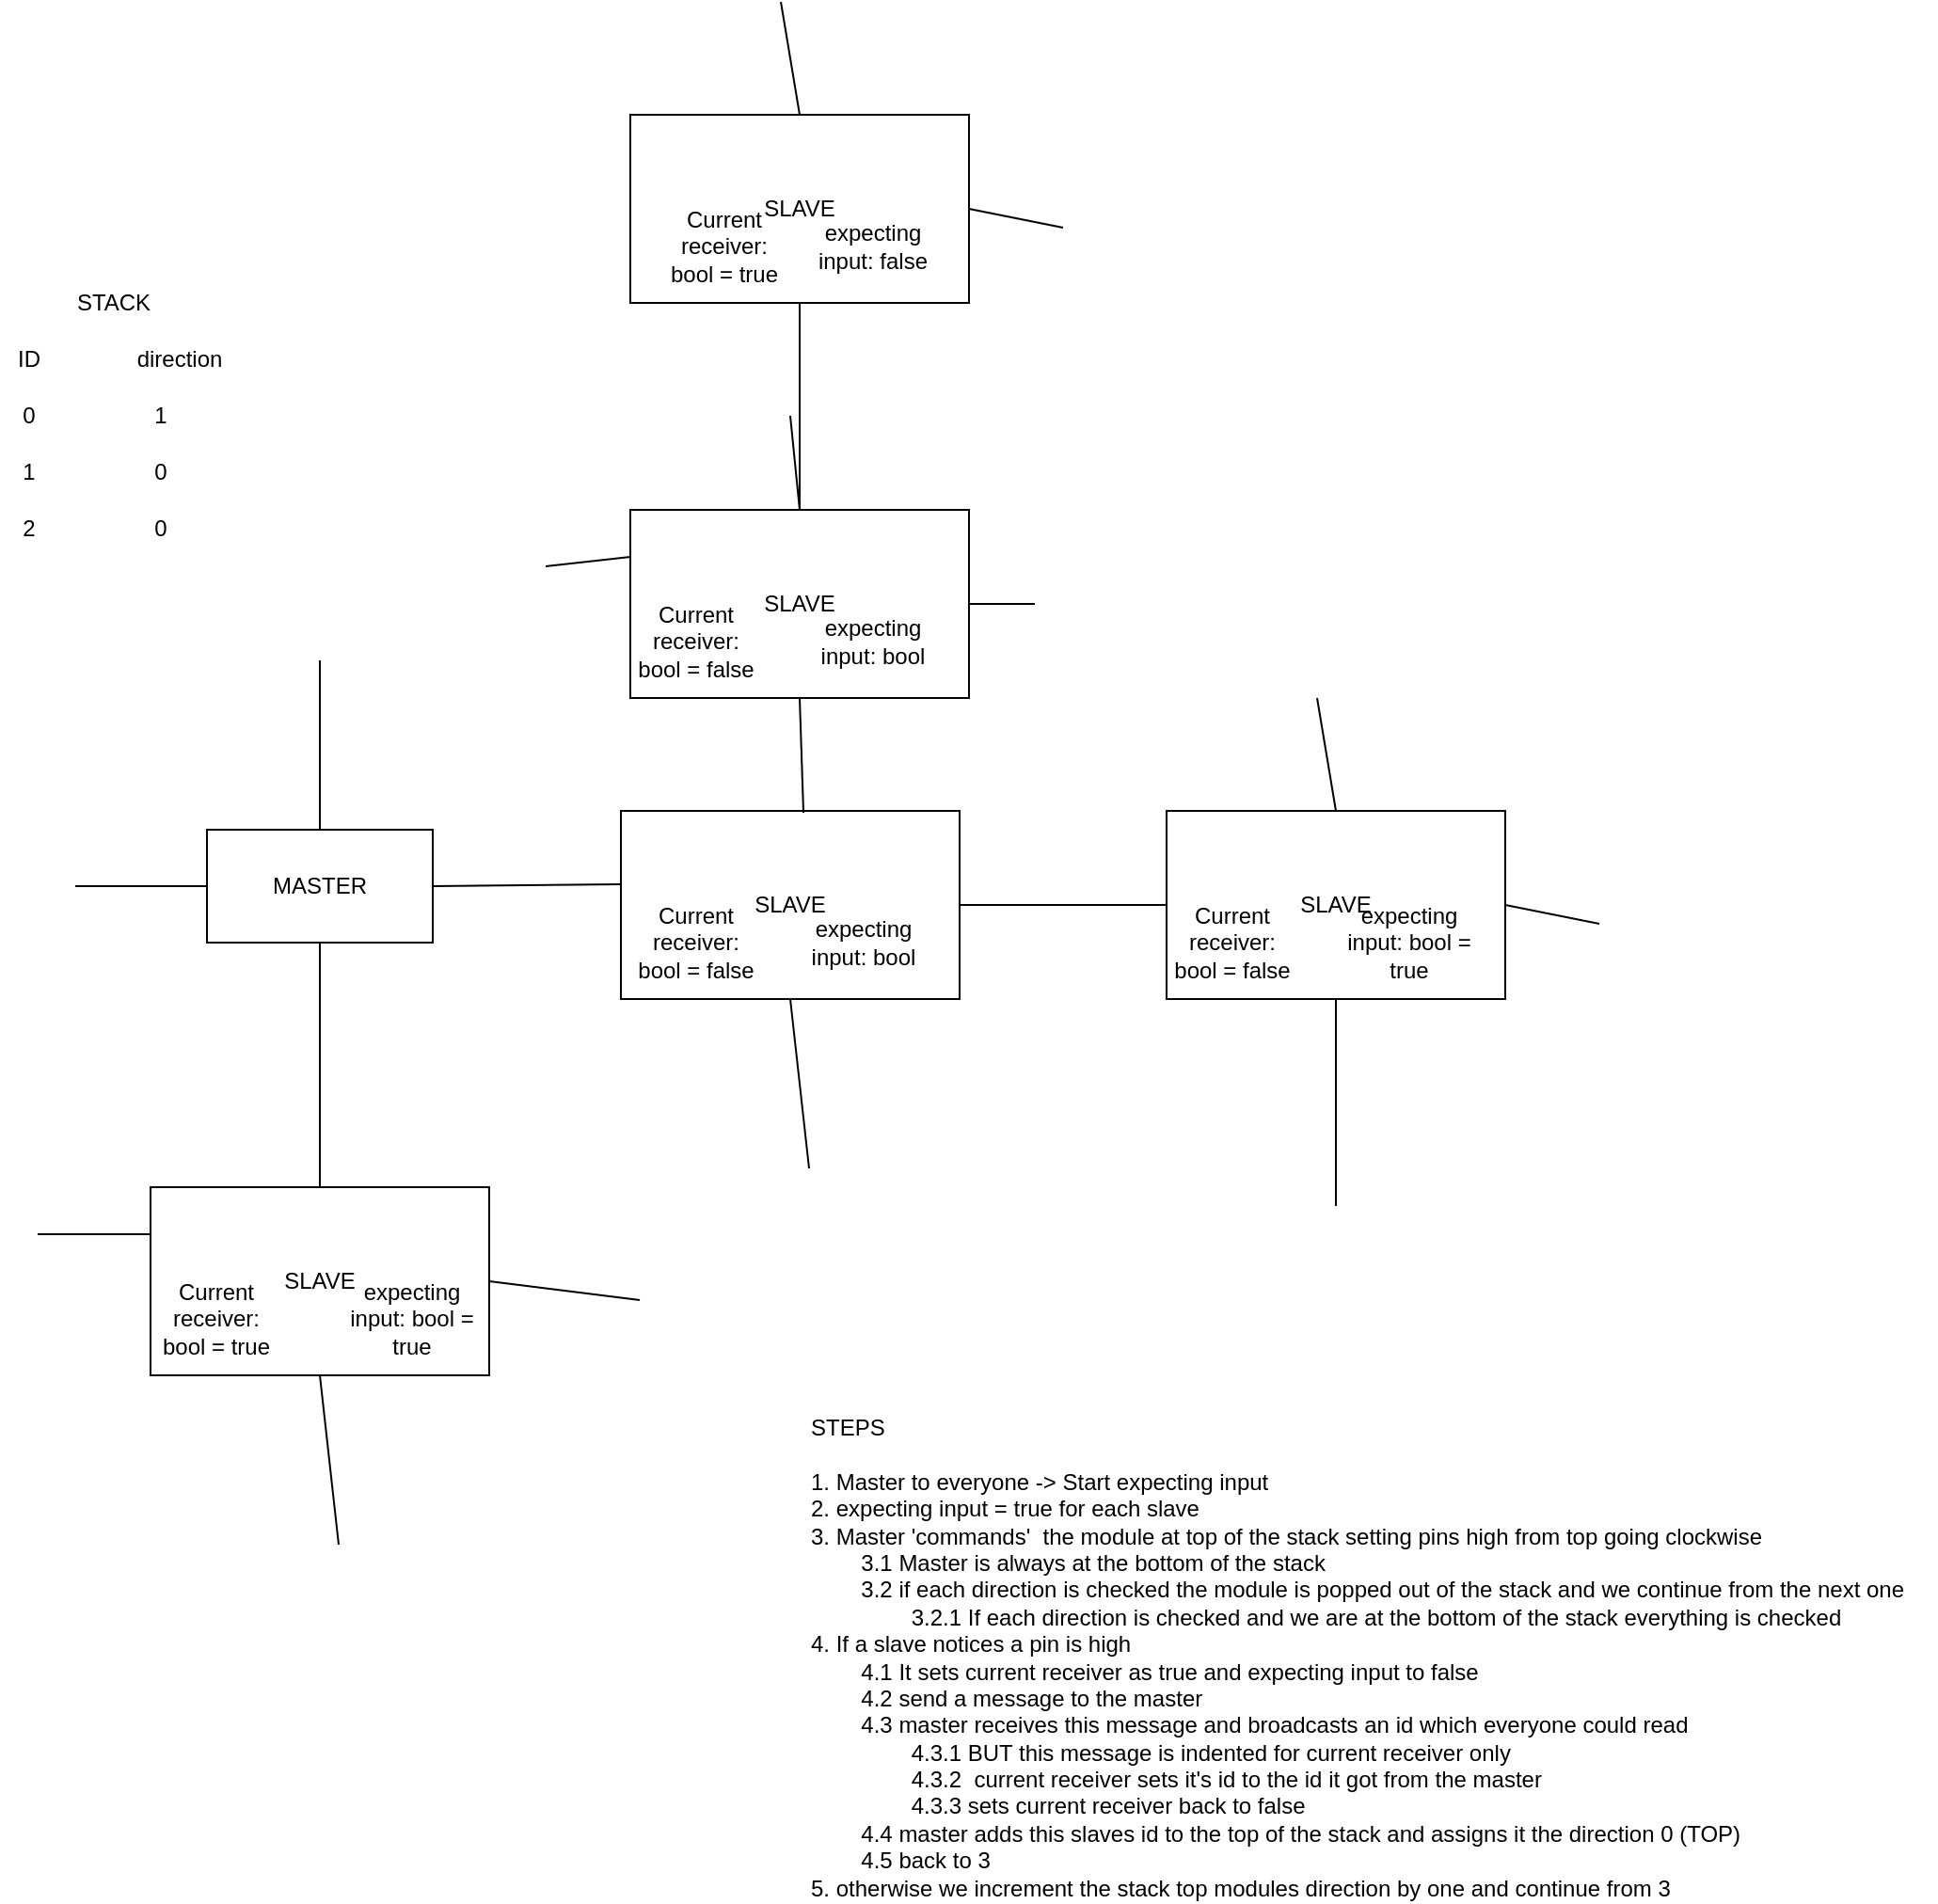 <mxfile version="14.8.0" type="device"><diagram id="qr8WLv3TTo6RrplPpr9E" name="Page-1"><mxGraphModel dx="2062" dy="2291" grid="1" gridSize="10" guides="1" tooltips="1" connect="1" arrows="1" fold="1" page="1" pageScale="1" pageWidth="827" pageHeight="1169" math="0" shadow="0"><root><mxCell id="0"/><mxCell id="1" parent="0"/><mxCell id="3zz1vm8p6Wq4MLULkW7F-35" style="edgeStyle=none;rounded=0;orthogonalLoop=1;jettySize=auto;html=1;exitX=1;exitY=0.5;exitDx=0;exitDy=0;endArrow=none;endFill=0;" parent="1" source="3zz1vm8p6Wq4MLULkW7F-1" edge="1"><mxGeometry relative="1" as="geometry"><mxPoint x="570" y="440" as="targetPoint"/></mxGeometry></mxCell><mxCell id="3zz1vm8p6Wq4MLULkW7F-36" style="edgeStyle=none;rounded=0;orthogonalLoop=1;jettySize=auto;html=1;exitX=0.5;exitY=1;exitDx=0;exitDy=0;endArrow=none;endFill=0;" parent="1" source="3zz1vm8p6Wq4MLULkW7F-1" edge="1"><mxGeometry relative="1" as="geometry"><mxPoint x="410" y="570" as="targetPoint"/></mxGeometry></mxCell><mxCell id="3zz1vm8p6Wq4MLULkW7F-37" style="edgeStyle=none;rounded=0;orthogonalLoop=1;jettySize=auto;html=1;exitX=0;exitY=0.25;exitDx=0;exitDy=0;endArrow=none;endFill=0;" parent="1" source="3zz1vm8p6Wq4MLULkW7F-1" edge="1"><mxGeometry relative="1" as="geometry"><mxPoint x="250" y="405" as="targetPoint"/></mxGeometry></mxCell><mxCell id="3zz1vm8p6Wq4MLULkW7F-1" value="SLAVE" style="rounded=0;whiteSpace=wrap;html=1;" parent="1" vertex="1"><mxGeometry x="310" y="380" width="180" height="100" as="geometry"/></mxCell><mxCell id="3zz1vm8p6Wq4MLULkW7F-2" value="Current receiver: bool = true" style="text;html=1;strokeColor=none;fillColor=none;align=center;verticalAlign=middle;whiteSpace=wrap;rounded=0;" parent="1" vertex="1"><mxGeometry x="310" y="430" width="70" height="40" as="geometry"/></mxCell><mxCell id="3zz1vm8p6Wq4MLULkW7F-3" value="expecting input: bool = true" style="text;html=1;strokeColor=none;fillColor=none;align=center;verticalAlign=middle;whiteSpace=wrap;rounded=0;" parent="1" vertex="1"><mxGeometry x="414" y="430" width="70" height="40" as="geometry"/></mxCell><mxCell id="3zz1vm8p6Wq4MLULkW7F-6" style="rounded=0;orthogonalLoop=1;jettySize=auto;html=1;exitX=0.5;exitY=1;exitDx=0;exitDy=0;entryX=0.5;entryY=0;entryDx=0;entryDy=0;endArrow=none;endFill=0;" parent="1" source="3zz1vm8p6Wq4MLULkW7F-5" target="3zz1vm8p6Wq4MLULkW7F-1" edge="1"><mxGeometry relative="1" as="geometry"/></mxCell><mxCell id="3zz1vm8p6Wq4MLULkW7F-16" style="edgeStyle=none;rounded=0;orthogonalLoop=1;jettySize=auto;html=1;exitX=0.5;exitY=0;exitDx=0;exitDy=0;endArrow=none;endFill=0;" parent="1" source="3zz1vm8p6Wq4MLULkW7F-5" edge="1"><mxGeometry relative="1" as="geometry"><mxPoint x="400" y="100" as="targetPoint"/></mxGeometry></mxCell><mxCell id="3zz1vm8p6Wq4MLULkW7F-17" style="edgeStyle=none;rounded=0;orthogonalLoop=1;jettySize=auto;html=1;exitX=0;exitY=0.5;exitDx=0;exitDy=0;endArrow=none;endFill=0;" parent="1" source="3zz1vm8p6Wq4MLULkW7F-5" edge="1"><mxGeometry relative="1" as="geometry"><mxPoint x="270" y="220" as="targetPoint"/></mxGeometry></mxCell><mxCell id="3zz1vm8p6Wq4MLULkW7F-22" style="edgeStyle=none;rounded=0;orthogonalLoop=1;jettySize=auto;html=1;exitX=1;exitY=0.5;exitDx=0;exitDy=0;entryX=0;entryY=0.39;entryDx=0;entryDy=0;entryPerimeter=0;endArrow=none;endFill=0;" parent="1" source="3zz1vm8p6Wq4MLULkW7F-5" target="3zz1vm8p6Wq4MLULkW7F-8" edge="1"><mxGeometry relative="1" as="geometry"/></mxCell><mxCell id="3zz1vm8p6Wq4MLULkW7F-5" value="MASTER" style="rounded=0;whiteSpace=wrap;html=1;" parent="1" vertex="1"><mxGeometry x="340" y="190" width="120" height="60" as="geometry"/></mxCell><mxCell id="3zz1vm8p6Wq4MLULkW7F-34" style="edgeStyle=none;rounded=0;orthogonalLoop=1;jettySize=auto;html=1;exitX=0.5;exitY=1;exitDx=0;exitDy=0;endArrow=none;endFill=0;" parent="1" source="3zz1vm8p6Wq4MLULkW7F-8" edge="1"><mxGeometry relative="1" as="geometry"><mxPoint x="660" y="370" as="targetPoint"/></mxGeometry></mxCell><mxCell id="3zz1vm8p6Wq4MLULkW7F-8" value="SLAVE" style="rounded=0;whiteSpace=wrap;html=1;" parent="1" vertex="1"><mxGeometry x="560" y="180" width="180" height="100" as="geometry"/></mxCell><mxCell id="3zz1vm8p6Wq4MLULkW7F-9" value="Current receiver: bool = false" style="text;html=1;strokeColor=none;fillColor=none;align=center;verticalAlign=middle;whiteSpace=wrap;rounded=0;" parent="1" vertex="1"><mxGeometry x="565" y="230" width="70" height="40" as="geometry"/></mxCell><mxCell id="3zz1vm8p6Wq4MLULkW7F-10" value="expecting input: bool" style="text;html=1;strokeColor=none;fillColor=none;align=center;verticalAlign=middle;whiteSpace=wrap;rounded=0;" parent="1" vertex="1"><mxGeometry x="654" y="230" width="70" height="40" as="geometry"/></mxCell><mxCell id="3zz1vm8p6Wq4MLULkW7F-27" style="edgeStyle=none;rounded=0;orthogonalLoop=1;jettySize=auto;html=1;exitX=0;exitY=0.5;exitDx=0;exitDy=0;entryX=1;entryY=0.5;entryDx=0;entryDy=0;endArrow=none;endFill=0;" parent="1" source="3zz1vm8p6Wq4MLULkW7F-12" target="3zz1vm8p6Wq4MLULkW7F-8" edge="1"><mxGeometry relative="1" as="geometry"/></mxCell><mxCell id="3zz1vm8p6Wq4MLULkW7F-28" style="edgeStyle=none;rounded=0;orthogonalLoop=1;jettySize=auto;html=1;exitX=0.5;exitY=0;exitDx=0;exitDy=0;endArrow=none;endFill=0;" parent="1" source="3zz1vm8p6Wq4MLULkW7F-12" edge="1"><mxGeometry relative="1" as="geometry"><mxPoint x="930" y="120" as="targetPoint"/></mxGeometry></mxCell><mxCell id="3zz1vm8p6Wq4MLULkW7F-29" style="edgeStyle=none;rounded=0;orthogonalLoop=1;jettySize=auto;html=1;exitX=1;exitY=0.5;exitDx=0;exitDy=0;endArrow=none;endFill=0;" parent="1" source="3zz1vm8p6Wq4MLULkW7F-12" edge="1"><mxGeometry relative="1" as="geometry"><mxPoint x="1080" y="240" as="targetPoint"/></mxGeometry></mxCell><mxCell id="3zz1vm8p6Wq4MLULkW7F-30" style="edgeStyle=none;rounded=0;orthogonalLoop=1;jettySize=auto;html=1;exitX=0.5;exitY=1;exitDx=0;exitDy=0;endArrow=none;endFill=0;" parent="1" source="3zz1vm8p6Wq4MLULkW7F-12" edge="1"><mxGeometry relative="1" as="geometry"><mxPoint x="940" y="390" as="targetPoint"/></mxGeometry></mxCell><mxCell id="3zz1vm8p6Wq4MLULkW7F-12" value="SLAVE" style="rounded=0;whiteSpace=wrap;html=1;" parent="1" vertex="1"><mxGeometry x="850" y="180" width="180" height="100" as="geometry"/></mxCell><mxCell id="3zz1vm8p6Wq4MLULkW7F-13" value="Current receiver: bool = false" style="text;html=1;strokeColor=none;fillColor=none;align=center;verticalAlign=middle;whiteSpace=wrap;rounded=0;" parent="1" vertex="1"><mxGeometry x="850" y="230" width="70" height="40" as="geometry"/></mxCell><mxCell id="3zz1vm8p6Wq4MLULkW7F-14" value="expecting input: bool = true" style="text;html=1;strokeColor=none;fillColor=none;align=center;verticalAlign=middle;whiteSpace=wrap;rounded=0;" parent="1" vertex="1"><mxGeometry x="944" y="230" width="70" height="40" as="geometry"/></mxCell><mxCell id="3zz1vm8p6Wq4MLULkW7F-26" style="edgeStyle=none;rounded=0;orthogonalLoop=1;jettySize=auto;html=1;exitX=0.5;exitY=1;exitDx=0;exitDy=0;entryX=0.539;entryY=0.01;entryDx=0;entryDy=0;entryPerimeter=0;endArrow=none;endFill=0;" parent="1" source="3zz1vm8p6Wq4MLULkW7F-23" target="3zz1vm8p6Wq4MLULkW7F-8" edge="1"><mxGeometry relative="1" as="geometry"/></mxCell><mxCell id="3zz1vm8p6Wq4MLULkW7F-31" style="edgeStyle=none;rounded=0;orthogonalLoop=1;jettySize=auto;html=1;exitX=0.5;exitY=0;exitDx=0;exitDy=0;endArrow=none;endFill=0;" parent="1" source="3zz1vm8p6Wq4MLULkW7F-23" edge="1"><mxGeometry relative="1" as="geometry"><mxPoint x="650" y="-30" as="targetPoint"/></mxGeometry></mxCell><mxCell id="3zz1vm8p6Wq4MLULkW7F-32" style="edgeStyle=none;rounded=0;orthogonalLoop=1;jettySize=auto;html=1;exitX=1;exitY=0.5;exitDx=0;exitDy=0;endArrow=none;endFill=0;" parent="1" source="3zz1vm8p6Wq4MLULkW7F-23" edge="1"><mxGeometry relative="1" as="geometry"><mxPoint x="780" y="70" as="targetPoint"/></mxGeometry></mxCell><mxCell id="3zz1vm8p6Wq4MLULkW7F-33" style="edgeStyle=none;rounded=0;orthogonalLoop=1;jettySize=auto;html=1;exitX=0;exitY=0.25;exitDx=0;exitDy=0;endArrow=none;endFill=0;" parent="1" source="3zz1vm8p6Wq4MLULkW7F-23" edge="1"><mxGeometry relative="1" as="geometry"><mxPoint x="520" y="50" as="targetPoint"/></mxGeometry></mxCell><mxCell id="3zz1vm8p6Wq4MLULkW7F-23" value="SLAVE" style="rounded=0;whiteSpace=wrap;html=1;" parent="1" vertex="1"><mxGeometry x="565" y="20" width="180" height="100" as="geometry"/></mxCell><mxCell id="3zz1vm8p6Wq4MLULkW7F-24" value="Current receiver: bool = false" style="text;html=1;strokeColor=none;fillColor=none;align=center;verticalAlign=middle;whiteSpace=wrap;rounded=0;" parent="1" vertex="1"><mxGeometry x="565" y="70" width="70" height="40" as="geometry"/></mxCell><mxCell id="3zz1vm8p6Wq4MLULkW7F-25" value="expecting input: bool" style="text;html=1;strokeColor=none;fillColor=none;align=center;verticalAlign=middle;whiteSpace=wrap;rounded=0;" parent="1" vertex="1"><mxGeometry x="659" y="70" width="70" height="40" as="geometry"/></mxCell><mxCell id="3zz1vm8p6Wq4MLULkW7F-38" value="STACK" style="text;html=1;align=center;verticalAlign=middle;resizable=0;points=[];autosize=1;strokeColor=none;" parent="1" vertex="1"><mxGeometry x="265" y="-100" width="50" height="20" as="geometry"/></mxCell><mxCell id="3zz1vm8p6Wq4MLULkW7F-68" value="ID" style="text;html=1;align=center;verticalAlign=middle;resizable=0;points=[];autosize=1;strokeColor=none;" parent="1" vertex="1"><mxGeometry x="230" y="-70" width="30" height="20" as="geometry"/></mxCell><mxCell id="3zz1vm8p6Wq4MLULkW7F-69" value="direction" style="text;html=1;align=center;verticalAlign=middle;resizable=0;points=[];autosize=1;strokeColor=none;" parent="1" vertex="1"><mxGeometry x="295" y="-70" width="60" height="20" as="geometry"/></mxCell><mxCell id="3zz1vm8p6Wq4MLULkW7F-70" value="0" style="text;html=1;align=center;verticalAlign=middle;resizable=0;points=[];autosize=1;strokeColor=none;" parent="1" vertex="1"><mxGeometry x="235" y="-40" width="20" height="20" as="geometry"/></mxCell><mxCell id="3zz1vm8p6Wq4MLULkW7F-71" value="1" style="text;html=1;align=center;verticalAlign=middle;resizable=0;points=[];autosize=1;strokeColor=none;" parent="1" vertex="1"><mxGeometry x="305" y="-40" width="20" height="20" as="geometry"/></mxCell><mxCell id="3zz1vm8p6Wq4MLULkW7F-72" value="1" style="text;html=1;align=center;verticalAlign=middle;resizable=0;points=[];autosize=1;strokeColor=none;" parent="1" vertex="1"><mxGeometry x="235" y="-10" width="20" height="20" as="geometry"/></mxCell><mxCell id="3zz1vm8p6Wq4MLULkW7F-73" value="2" style="text;html=1;align=center;verticalAlign=middle;resizable=0;points=[];autosize=1;strokeColor=none;" parent="1" vertex="1"><mxGeometry x="235" y="20" width="20" height="20" as="geometry"/></mxCell><mxCell id="3zz1vm8p6Wq4MLULkW7F-74" value="0" style="text;html=1;align=center;verticalAlign=middle;resizable=0;points=[];autosize=1;strokeColor=none;" parent="1" vertex="1"><mxGeometry x="305" y="-10" width="20" height="20" as="geometry"/></mxCell><mxCell id="3zz1vm8p6Wq4MLULkW7F-75" value="0" style="text;html=1;align=center;verticalAlign=middle;resizable=0;points=[];autosize=1;strokeColor=none;" parent="1" vertex="1"><mxGeometry x="305" y="20" width="20" height="20" as="geometry"/></mxCell><mxCell id="3zz1vm8p6Wq4MLULkW7F-76" style="edgeStyle=none;rounded=0;orthogonalLoop=1;jettySize=auto;html=1;exitX=0.5;exitY=0;exitDx=0;exitDy=0;endArrow=none;endFill=0;" parent="1" source="3zz1vm8p6Wq4MLULkW7F-79" edge="1"><mxGeometry relative="1" as="geometry"><mxPoint x="645" y="-250" as="targetPoint"/></mxGeometry></mxCell><mxCell id="3zz1vm8p6Wq4MLULkW7F-77" style="edgeStyle=none;rounded=0;orthogonalLoop=1;jettySize=auto;html=1;exitX=1;exitY=0.5;exitDx=0;exitDy=0;endArrow=none;endFill=0;" parent="1" source="3zz1vm8p6Wq4MLULkW7F-79" edge="1"><mxGeometry relative="1" as="geometry"><mxPoint x="795" y="-130" as="targetPoint"/></mxGeometry></mxCell><mxCell id="3zz1vm8p6Wq4MLULkW7F-78" style="edgeStyle=none;rounded=0;orthogonalLoop=1;jettySize=auto;html=1;exitX=0.5;exitY=1;exitDx=0;exitDy=0;endArrow=none;endFill=0;" parent="1" source="3zz1vm8p6Wq4MLULkW7F-79" edge="1"><mxGeometry relative="1" as="geometry"><mxPoint x="655" y="20" as="targetPoint"/></mxGeometry></mxCell><mxCell id="3zz1vm8p6Wq4MLULkW7F-79" value="SLAVE" style="rounded=0;whiteSpace=wrap;html=1;" parent="1" vertex="1"><mxGeometry x="565" y="-190" width="180" height="100" as="geometry"/></mxCell><mxCell id="3zz1vm8p6Wq4MLULkW7F-80" value="Current receiver: bool = true" style="text;html=1;strokeColor=none;fillColor=none;align=center;verticalAlign=middle;whiteSpace=wrap;rounded=0;" parent="1" vertex="1"><mxGeometry x="580" y="-140" width="70" height="40" as="geometry"/></mxCell><mxCell id="3zz1vm8p6Wq4MLULkW7F-81" value="expecting input: false" style="text;html=1;strokeColor=none;fillColor=none;align=center;verticalAlign=middle;whiteSpace=wrap;rounded=0;" parent="1" vertex="1"><mxGeometry x="659" y="-140" width="70" height="40" as="geometry"/></mxCell><mxCell id="3zz1vm8p6Wq4MLULkW7F-82" value="STEPS&lt;br&gt;&lt;br&gt;1. Master to everyone -&amp;gt; Start expecting input&lt;br&gt;2. expecting input = true for each slave&lt;br&gt;3. Master 'commands'&amp;nbsp; the module at top of the stack setting pins high from top going clockwise&lt;br&gt;&lt;span style=&quot;white-space: pre&quot;&gt;&#9;&lt;/span&gt;3.1 Master is always at the bottom of the stack&lt;br&gt;&lt;span style=&quot;white-space: pre&quot;&gt;&#9;&lt;/span&gt;3.2 if each direction is checked the module is popped out of the stack and we continue from the next one&lt;br&gt;&lt;span style=&quot;white-space: pre&quot;&gt;&#9;&lt;/span&gt;&lt;span style=&quot;white-space: pre&quot;&gt;&#9;&lt;/span&gt;3.2.1 If each direction is checked and we are at the bottom of the stack everything is checked&lt;br&gt;4. If a slave notices a pin is high&lt;br&gt;&lt;span style=&quot;white-space: pre&quot;&gt;&#9;&lt;/span&gt;4.1 It sets current receiver as true and expecting input to false&lt;br&gt;&lt;span style=&quot;white-space: pre&quot;&gt;&#9;&lt;/span&gt;4.2 send a message to the master&lt;br&gt;&lt;span style=&quot;white-space: pre&quot;&gt;&#9;&lt;/span&gt;4.3 master receives this message and broadcasts an id which everyone could read&lt;br&gt;&lt;span style=&quot;white-space: pre&quot;&gt;&#9;&lt;/span&gt;&lt;span style=&quot;white-space: pre&quot;&gt;&#9;&lt;/span&gt;4.3.1 BUT this message is indented for current receiver only&lt;br&gt;&lt;span style=&quot;white-space: pre&quot;&gt;&#9;&lt;/span&gt;&lt;span style=&quot;white-space: pre&quot;&gt;&#9;&lt;/span&gt;4.3.2&amp;nbsp; current receiver sets it's id to the id it got from the master&lt;br&gt;&lt;span style=&quot;white-space: pre&quot;&gt;&#9;&lt;/span&gt;&lt;span style=&quot;white-space: pre&quot;&gt;&#9;&lt;/span&gt;4.3.3 sets current receiver back to false&lt;br&gt;&lt;span style=&quot;white-space: pre&quot;&gt;&#9;&lt;/span&gt;4.4 master adds this slaves id to the top of the stack and assigns it the direction 0 (TOP)&lt;br&gt;&lt;span style=&quot;white-space: pre&quot;&gt;&#9;&lt;/span&gt;4.5 back to 3&lt;br&gt;5. otherwise we increment the stack top modules direction by one and continue from 3&lt;br&gt;" style="text;html=1;align=left;verticalAlign=middle;resizable=0;points=[];autosize=1;strokeColor=none;" parent="1" vertex="1"><mxGeometry x="659" y="500" width="600" height="260" as="geometry"/></mxCell></root></mxGraphModel></diagram></mxfile>